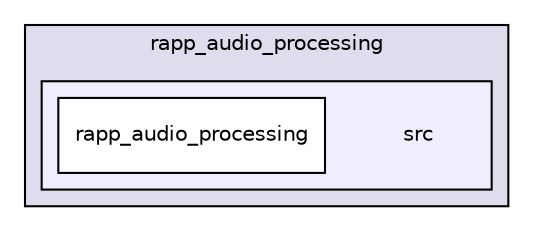 digraph "/home/travis/rapp_temp/rapp-platform/rapp_audio_processing/src" {
  compound=true
  node [ fontsize="10", fontname="Helvetica"];
  edge [ labelfontsize="10", labelfontname="Helvetica"];
  subgraph clusterdir_8a71504257ab3bd0e56a921468ddd42b {
    graph [ bgcolor="#ddddee", pencolor="black", label="rapp_audio_processing" fontname="Helvetica", fontsize="10", URL="dir_8a71504257ab3bd0e56a921468ddd42b.html"]
  subgraph clusterdir_0da8a6dffe4698f6c330175b5ac6fa90 {
    graph [ bgcolor="#eeeeff", pencolor="black", label="" URL="dir_0da8a6dffe4698f6c330175b5ac6fa90.html"];
    dir_0da8a6dffe4698f6c330175b5ac6fa90 [shape=plaintext label="src"];
    dir_5f740fad9dbc1282ccd09cb6025f0b00 [shape=box label="rapp_audio_processing" color="black" fillcolor="white" style="filled" URL="dir_5f740fad9dbc1282ccd09cb6025f0b00.html"];
  }
  }
}
